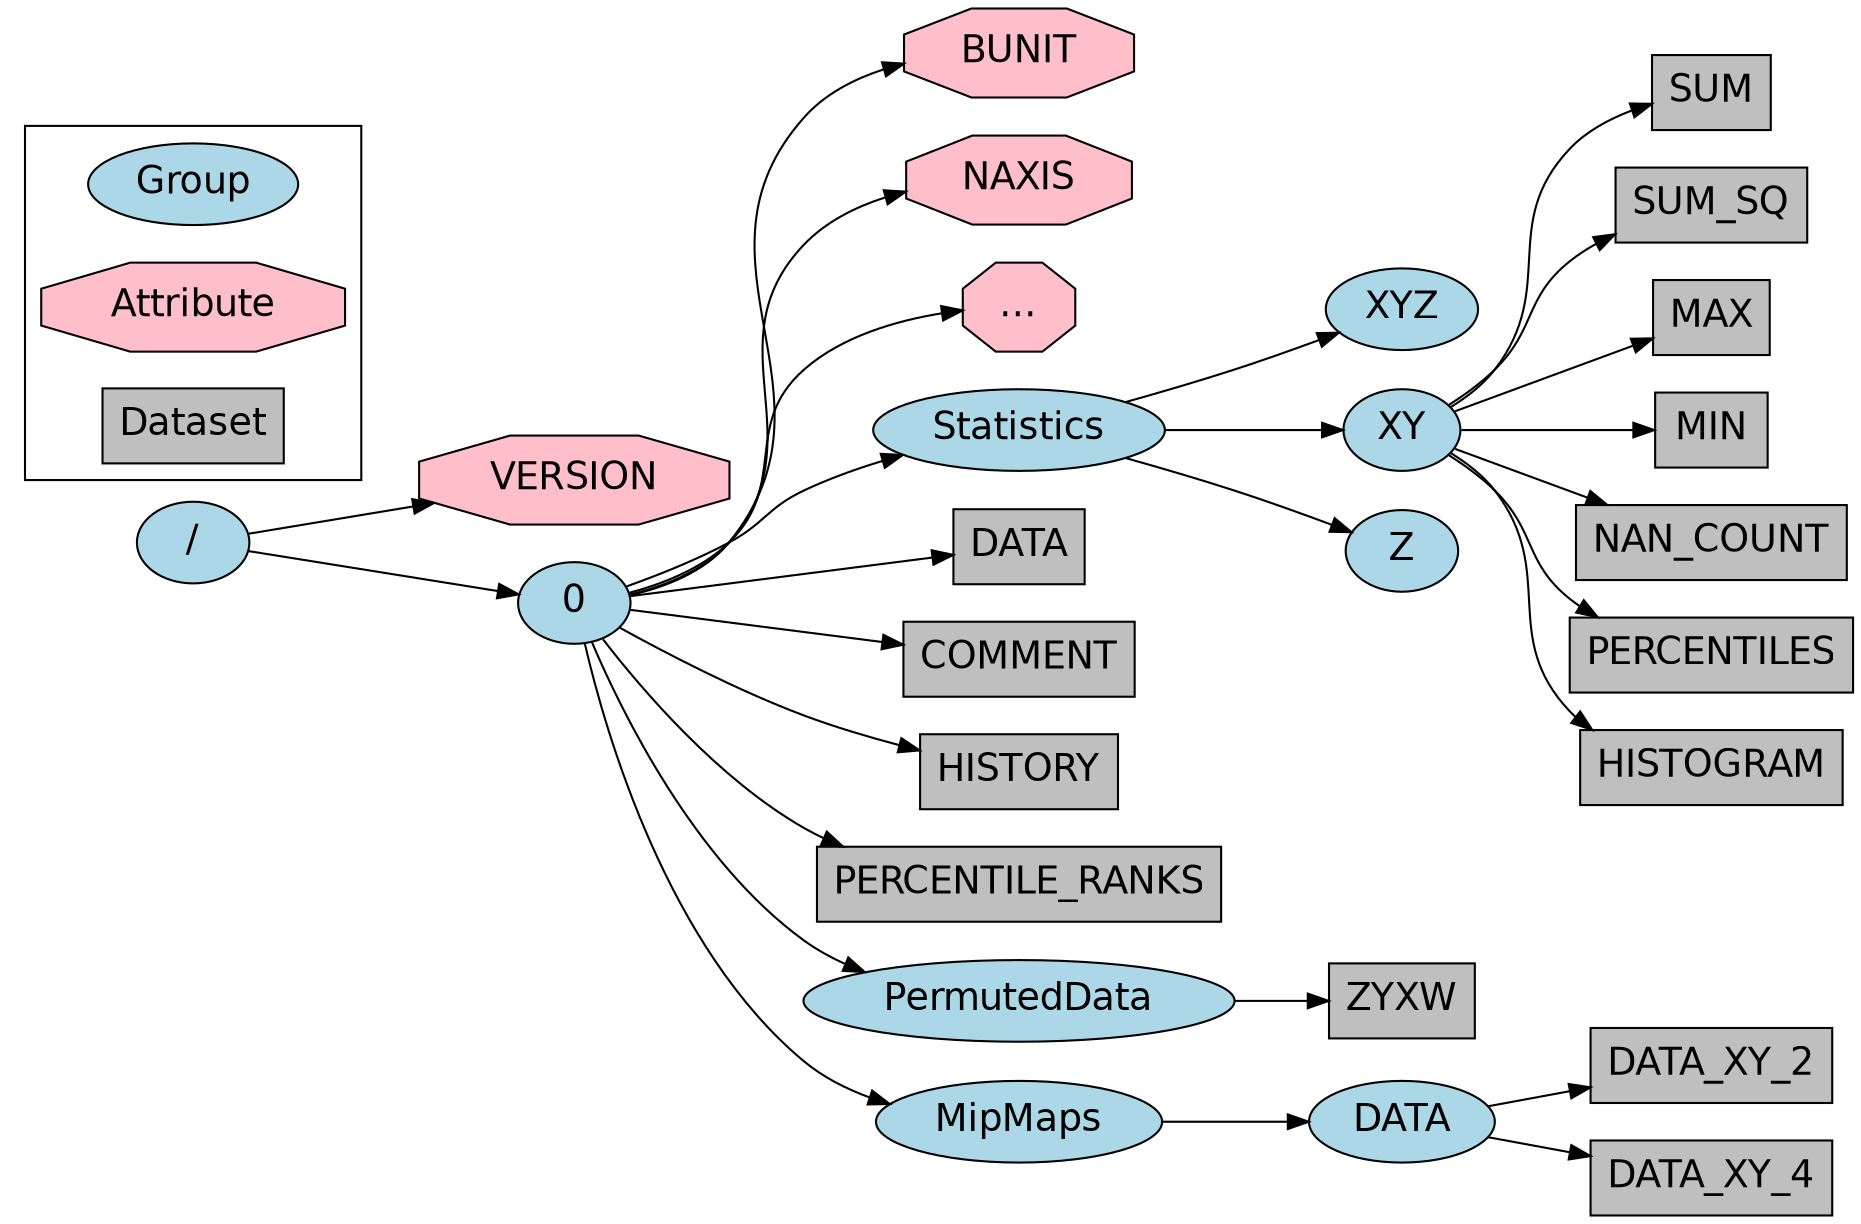 digraph {
    rankdir=LR
    ordering=out
    concentrate=true
    
    node [fontname="DejaVuSans" fontsize=18];
    edge [fontname="DejaVuSans" fontsize=18];
    
    node [style=filled fillcolor="#abd7e6"]
    file [label="/"]
    0
    PermutedData
    MipMaps
    mmDATA [label="DATA"]
    Statistics
    XY
    Z
    XYZ
    Group
    
    node [shape=octagon fillcolor="#ffbfca"]
    VERSION
    BUNIT
    NAXIS
    other_attrs [label="..."]
    Attribute
    
    node [shape=box fillcolor="#bfbfbf"]
    DATA
    COMMENT
    HISTORY
    PERCENTILE_RANKS
    ZYXW
    DATA_XY_2
    DATA_XY_4
    SUM
    SUM_SQ
    MAX
    MIN
    NAN_COUNT
    PERCENTILES
    HISTOGRAM
    Dataset

    file -> VERSION
    file -> 0
    
    0 -> BUNIT
    0 -> NAXIS
    0 -> other_attrs
    
    0 -> Statistics
    Statistics -> XYZ
    Statistics -> XY
    XY -> SUM
    XY -> SUM_SQ
    XY -> MAX
    XY -> MIN
    XY -> NAN_COUNT
    XY -> PERCENTILES
    XY -> HISTOGRAM
    Statistics -> Z
    
    0 -> DATA
    
    0 -> COMMENT
    0 -> HISTORY
    0 -> PERCENTILE_RANKS
    
    0 -> PermutedData
    PermutedData -> ZYXW
    
    0 -> MipMaps
    MipMaps -> mmDATA
    mmDATA -> DATA_XY_2
    mmDATA -> DATA_XY_4
    
    subgraph cluster_legend {
        Group
        Attribute
        Dataset
    }
}
